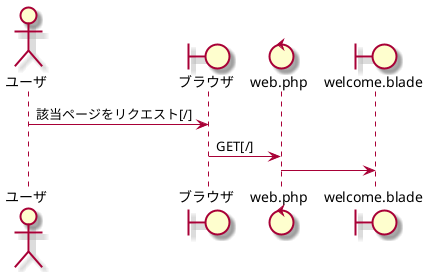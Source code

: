 @startuml 31_welcome
skin rose
actor ユーザ
boundary ブラウザ
control web.php
boundary welcome.blade

ユーザ -> ブラウザ:該当ページをリクエスト[/]
ブラウザ -> web.php: GET[/]
web.php -> welcome.blade
@enduml
